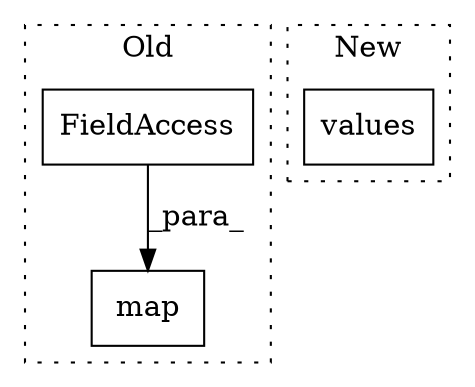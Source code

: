 digraph G {
subgraph cluster0 {
1 [label="map" a="32" s="4458,4496" l="4,1" shape="box"];
3 [label="FieldAccess" a="22" s="4483" l="13" shape="box"];
label = "Old";
style="dotted";
}
subgraph cluster1 {
2 [label="values" a="32" s="4923" l="8" shape="box"];
label = "New";
style="dotted";
}
3 -> 1 [label="_para_"];
}
